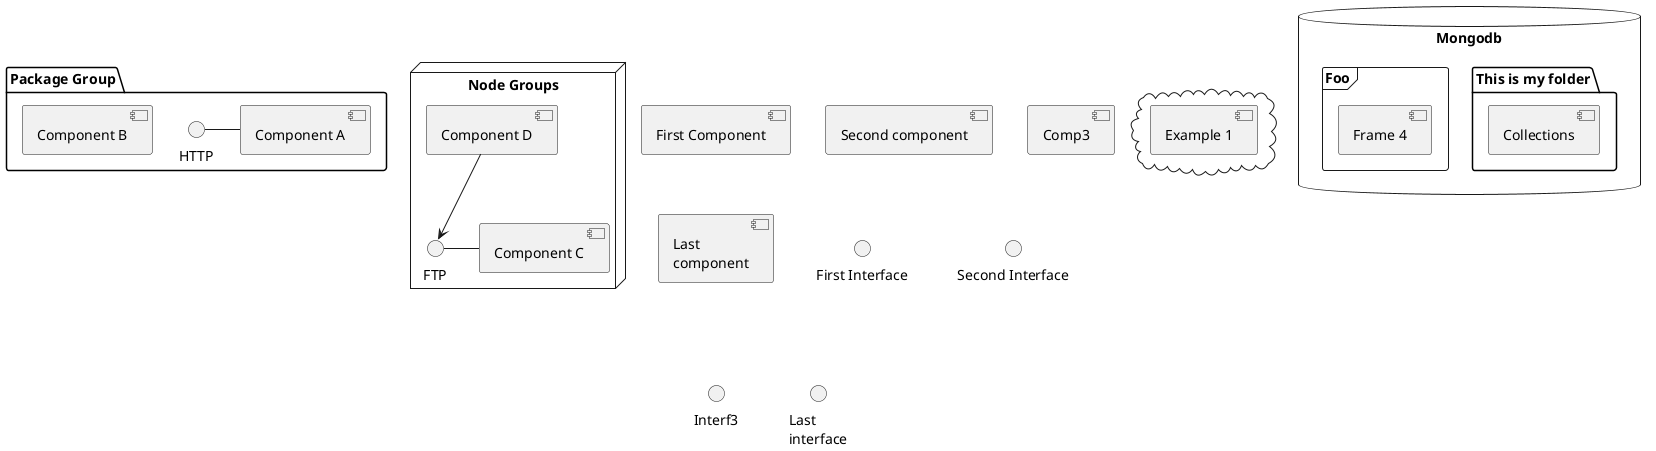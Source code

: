 ' Component Diagram
' Description - It describes the organization of physical software components, including source code, run-time (binary) code, and executables

' Relation between component symbols
' ----------------------------
' |     Type    |   Symbol   |
' |-------------|------------|
' | Extension   |   <|--     |
' | Composition |   *--      |
' | Aggregation |   o--      |
' ----------------------------
' replace -- by .. to have a dotted line

' Class Seperations
' -------------------------------------
' |     Seperators    |     Symbol    |
' |-------------------|---------------|
' |      noraml       |      --       |
' |     protected     |      ==       |
' | package private   |      ..       |
' |     public        |      __       |
' -------------------------------------

' direction 
' [Component] -left-> left 
' [Component] -right-> right 
' [Component] -up-> up
' [Component] -down-> down

@startuml
' Style area

' Icons area

' Skip Parameteres

' Header Title area

' component definition
[First Component]
[Second component] as Comp2  
component Comp3
component [Last\ncomponent] as Comp4

' interface definition
() "First Interface"
() "Second Interface" as Interf2
interface Interf3
interface "Last\ninterface" as Interf4

' package definition
package "Package Group" {
  HTTP - [Component A]
  [Component B]
}

' node definition
node "Node Groups" {
  FTP - [Component C]
  [Component D] --> FTP
} 

' cloud definition
cloud {
  [Example 1]
}

' database definition
database "Mongodb" {
    ' folder
    folder "This is my folder" {
	    [Collections]
    }
    ' frame
    frame "Foo" {
	    [Frame 4]
    }
}

' relations

@enduml